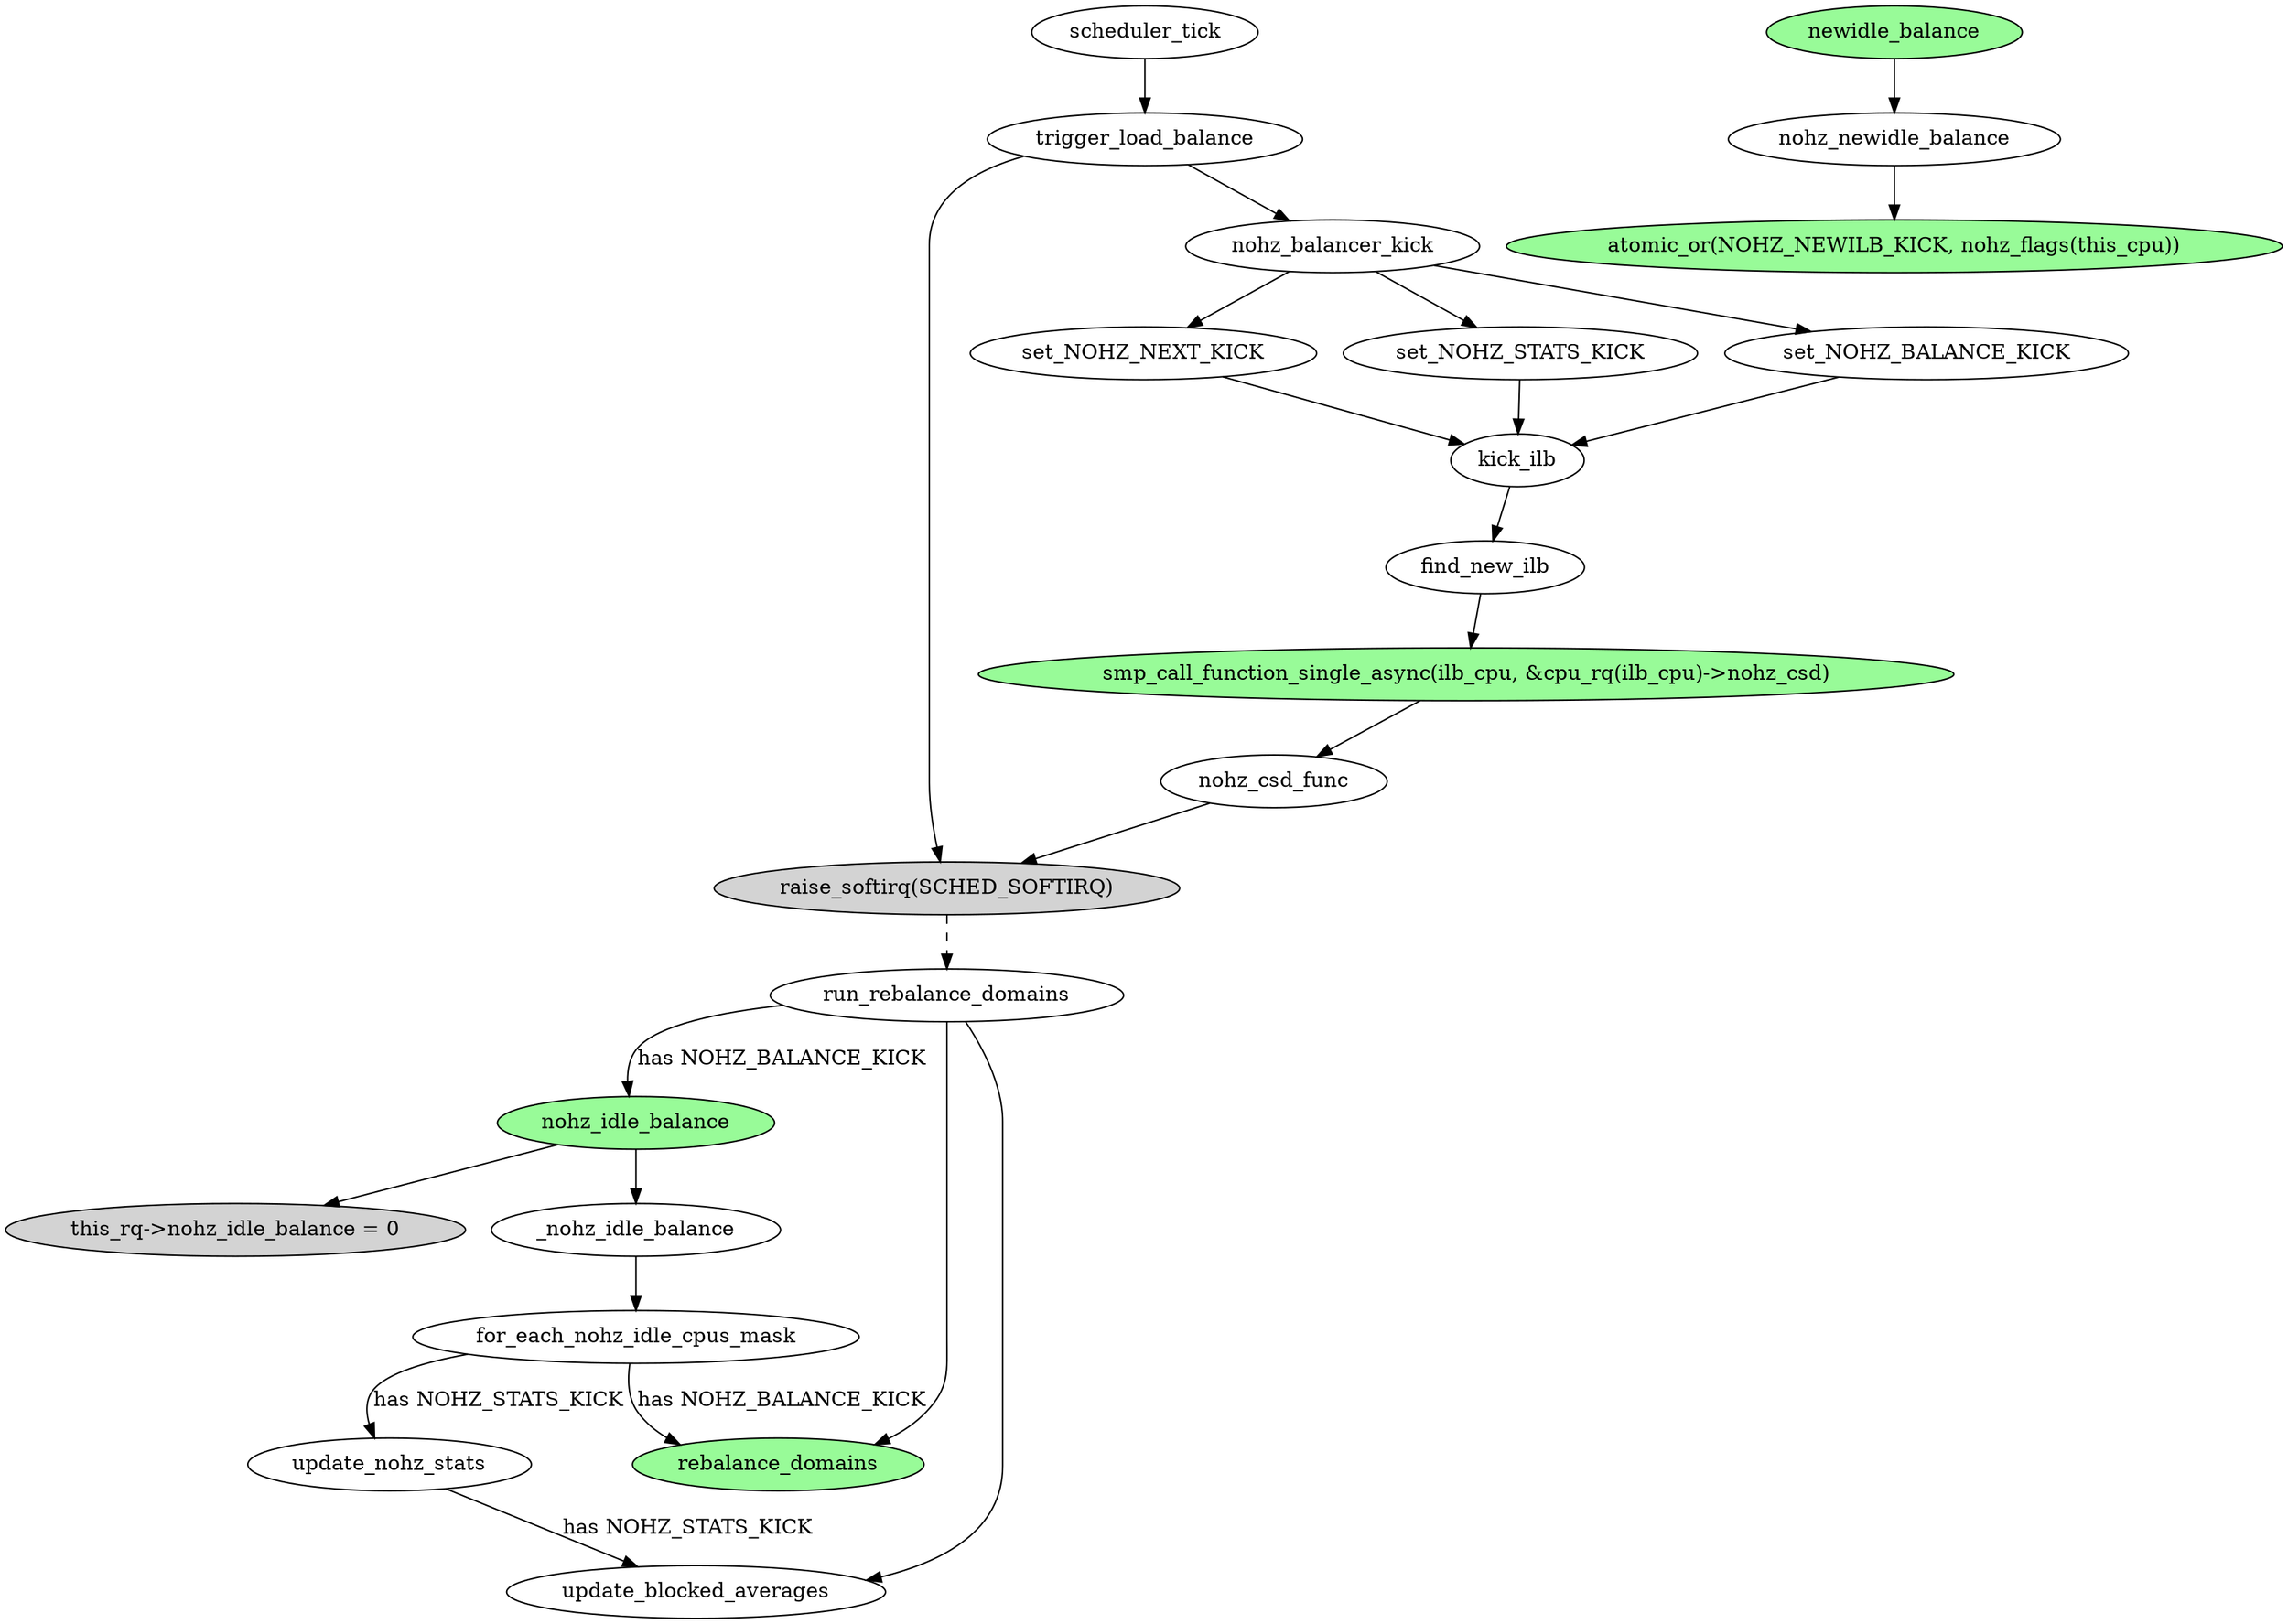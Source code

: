 digraph nohz_idle_balance {
	// 周期性负载均衡器 run_rebalance_domains
	//run_rebalance_domains -> {nohz_idle_balance, update_blocked_averages, rebalance_domains};
	scheduler_tick -> trigger_load_balance -> {raise_softirq_SCHED_SOFTIRQ, nohz_balancer_kick};
	run_rebalance_domains -> nohz_idle_balance [label="has NOHZ_BALANCE_KICK"];
	run_rebalance_domains -> {/* nohz_idle_balance, */update_blocked_averages, rebalance_domains};

	// KICK
	nohz_balancer_kick -> {set_NOHZ_STATS_KICK, set_NOHZ_BALANCE_KICK, set_NOHZ_NEXT_KICK} -> kick_ilb -> find_new_ilb -> KICK_CPU_BY_IPI -> nohz_csd_func -> raise_softirq_SCHED_SOFTIRQ;

	// NOHZ 负载均衡器 nohz_idle_balance
	nohz_idle_balance -> {clear_nohz_idle_balance, _nohz_idle_balance};
	/*
	_nohz_idle_balance -> for_each_nohz_idle_cpus_mask -> {has_NOHZ_STATS_KICK, has_NOHZ_BALANCE_KICK};
	has_NOHZ_STATS_KICK -> update_nohz_stats -> update_blocked_averages;
	has_NOHZ_BALANCE_KICK -> rebalance_domains;
	*/
	_nohz_idle_balance -> for_each_nohz_idle_cpus_mask;
	for_each_nohz_idle_cpus_mask -> update_nohz_stats -> update_blocked_averages [label="has NOHZ_STATS_KICK"];
	for_each_nohz_idle_cpus_mask -> rebalance_domains [label="has NOHZ_BALANCE_KICK"];

	// IDLE 负载均衡器
	newidle_balance -> nohz_newidle_balance;

	nohz_newidle_balance -> set_NOHZ_NEWILB_KICK

	raise_softirq_SCHED_SOFTIRQ -> run_rebalance_domains [style=dashed];
	raise_softirq_SCHED_SOFTIRQ [label="raise_softirq(SCHED_SOFTIRQ)"; style=filled; shape=oval]
	clear_nohz_idle_balance [label="this_rq->nohz_idle_balance = 0"; style=filled; shape=oval];

	rebalance_domains [label="rebalance_domains"; style=filled; fillcolor=palegreen; shape=oval];
	newidle_balance [label="newidle_balance"; style=filled; fillcolor=palegreen; shape=oval];
	nohz_idle_balance [label="nohz_idle_balance"; style=filled; fillcolor=palegreen; shape=oval];
	set_NOHZ_NEWILB_KICK [label="atomic_or(NOHZ_NEWILB_KICK, nohz_flags(this_cpu))"; style=filled; fillcolor=palegreen; shape=oval];
	KICK_CPU_BY_IPI [label="smp_call_function_single_async(ilb_cpu, &cpu_rq(ilb_cpu)->nohz_csd)"; style=filled; fillcolor=palegreen; shape=oval];
}